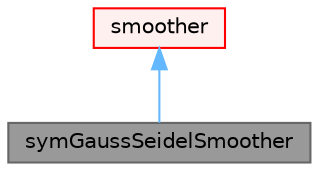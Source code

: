 digraph "symGaussSeidelSmoother"
{
 // LATEX_PDF_SIZE
  bgcolor="transparent";
  edge [fontname=Helvetica,fontsize=10,labelfontname=Helvetica,labelfontsize=10];
  node [fontname=Helvetica,fontsize=10,shape=box,height=0.2,width=0.4];
  Node1 [id="Node000001",label="symGaussSeidelSmoother",height=0.2,width=0.4,color="gray40", fillcolor="grey60", style="filled", fontcolor="black",tooltip="A lduMatrix::smoother for symmetric Gauss-Seidel."];
  Node2 -> Node1 [id="edge1_Node000001_Node000002",dir="back",color="steelblue1",style="solid",tooltip=" "];
  Node2 [id="Node000002",label="smoother",height=0.2,width=0.4,color="red", fillcolor="#FFF0F0", style="filled",URL="$classFoam_1_1lduMatrix_1_1smoother.html",tooltip=" "];
}
